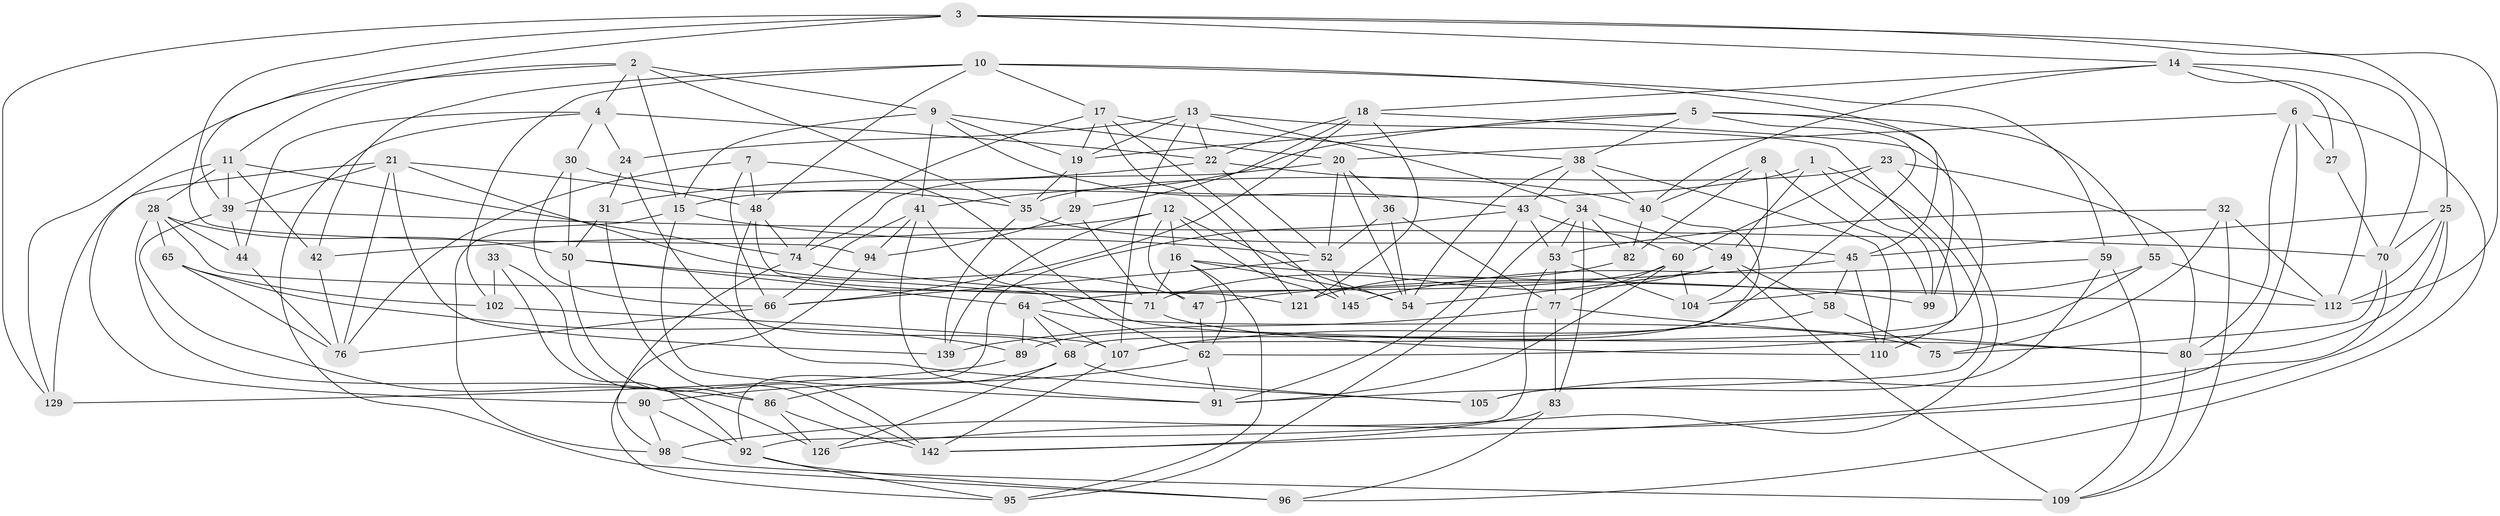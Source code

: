 // Generated by graph-tools (version 1.1) at 2025/24/03/03/25 07:24:27]
// undirected, 91 vertices, 233 edges
graph export_dot {
graph [start="1"]
  node [color=gray90,style=filled];
  1;
  2 [super="+133"];
  3 [super="+100"];
  4 [super="+57"];
  5 [super="+103"];
  6 [super="+140"];
  7;
  8;
  9 [super="+67"];
  10 [super="+106"];
  11 [super="+79"];
  12 [super="+61"];
  13 [super="+85"];
  14 [super="+69"];
  15 [super="+134"];
  16 [super="+117"];
  17 [super="+37"];
  18 [super="+136"];
  19 [super="+81"];
  20 [super="+130"];
  21 [super="+78"];
  22 [super="+26"];
  23;
  24;
  25 [super="+101"];
  27;
  28 [super="+46"];
  29;
  30;
  31;
  32;
  33;
  34 [super="+115"];
  35 [super="+88"];
  36;
  38 [super="+119"];
  39 [super="+51"];
  40 [super="+137"];
  41 [super="+87"];
  42;
  43 [super="+132"];
  44;
  45 [super="+97"];
  47;
  48 [super="+123"];
  49 [super="+113"];
  50 [super="+108"];
  52 [super="+63"];
  53 [super="+56"];
  54 [super="+143"];
  55;
  58;
  59;
  60 [super="+138"];
  62 [super="+141"];
  64 [super="+84"];
  65;
  66 [super="+120"];
  68 [super="+72"];
  70 [super="+73"];
  71 [super="+131"];
  74 [super="+128"];
  75;
  76 [super="+125"];
  77 [super="+111"];
  80 [super="+135"];
  82;
  83;
  86 [super="+93"];
  89;
  90;
  91 [super="+124"];
  92 [super="+122"];
  94;
  95;
  96;
  98 [super="+127"];
  99;
  102;
  104;
  105;
  107 [super="+114"];
  109 [super="+118"];
  110;
  112 [super="+116"];
  121;
  126;
  129;
  139;
  142 [super="+144"];
  145;
  1 -- 49;
  1 -- 15;
  1 -- 99;
  1 -- 91;
  2 -- 15;
  2 -- 129;
  2 -- 35;
  2 -- 9;
  2 -- 11;
  2 -- 4;
  3 -- 14;
  3 -- 129;
  3 -- 94;
  3 -- 39;
  3 -- 25;
  3 -- 112;
  4 -- 24;
  4 -- 30;
  4 -- 96;
  4 -- 44;
  4 -- 22;
  5 -- 89;
  5 -- 99;
  5 -- 38;
  5 -- 55;
  5 -- 19;
  5 -- 41;
  6 -- 142;
  6 -- 27 [weight=2];
  6 -- 96;
  6 -- 20;
  6 -- 80;
  7 -- 76;
  7 -- 48;
  7 -- 66;
  7 -- 80;
  8 -- 82;
  8 -- 104;
  8 -- 99;
  8 -- 40;
  9 -- 19;
  9 -- 20;
  9 -- 41;
  9 -- 15;
  9 -- 43;
  10 -- 17;
  10 -- 59;
  10 -- 45;
  10 -- 48;
  10 -- 42;
  10 -- 102;
  11 -- 39;
  11 -- 42;
  11 -- 90;
  11 -- 28;
  11 -- 74;
  12 -- 139;
  12 -- 54;
  12 -- 42;
  12 -- 16;
  12 -- 145;
  12 -- 47;
  13 -- 22;
  13 -- 110;
  13 -- 34;
  13 -- 24;
  13 -- 107;
  13 -- 19;
  14 -- 18;
  14 -- 40;
  14 -- 27;
  14 -- 112;
  14 -- 70;
  15 -- 52;
  15 -- 98;
  15 -- 91;
  16 -- 95;
  16 -- 62;
  16 -- 54;
  16 -- 71;
  16 -- 112;
  17 -- 145;
  17 -- 74;
  17 -- 121;
  17 -- 38;
  17 -- 19;
  18 -- 121;
  18 -- 22;
  18 -- 29;
  18 -- 66;
  18 -- 107;
  19 -- 35;
  19 -- 29;
  20 -- 36;
  20 -- 52;
  20 -- 74;
  20 -- 54;
  21 -- 139;
  21 -- 39;
  21 -- 76;
  21 -- 48;
  21 -- 129;
  21 -- 47;
  22 -- 52;
  22 -- 31;
  22 -- 40;
  23 -- 35;
  23 -- 80;
  23 -- 98;
  23 -- 60;
  24 -- 68;
  24 -- 31;
  25 -- 70;
  25 -- 45;
  25 -- 80;
  25 -- 126;
  25 -- 112;
  27 -- 70;
  28 -- 65;
  28 -- 44;
  28 -- 121;
  28 -- 126;
  28 -- 50;
  29 -- 94;
  29 -- 71;
  30 -- 66;
  30 -- 35;
  30 -- 50;
  31 -- 50;
  31 -- 142;
  32 -- 75;
  32 -- 112;
  32 -- 53;
  32 -- 109;
  33 -- 86 [weight=2];
  33 -- 102;
  33 -- 92;
  34 -- 83;
  34 -- 82;
  34 -- 95;
  34 -- 49;
  34 -- 53;
  35 -- 139;
  35 -- 45;
  36 -- 77;
  36 -- 52;
  36 -- 54;
  38 -- 110;
  38 -- 40;
  38 -- 54;
  38 -- 43;
  39 -- 70;
  39 -- 44;
  39 -- 86;
  40 -- 82;
  40 -- 68;
  41 -- 94;
  41 -- 91;
  41 -- 66;
  41 -- 62;
  42 -- 76;
  43 -- 60;
  43 -- 91;
  43 -- 53;
  43 -- 92;
  44 -- 76;
  45 -- 47;
  45 -- 58;
  45 -- 110;
  47 -- 62;
  48 -- 71;
  48 -- 105;
  48 -- 74;
  49 -- 58;
  49 -- 54;
  49 -- 71;
  49 -- 109;
  50 -- 142;
  50 -- 71;
  50 -- 64;
  52 -- 66;
  52 -- 145;
  53 -- 104;
  53 -- 92;
  53 -- 77;
  55 -- 104;
  55 -- 112;
  55 -- 62;
  58 -- 107;
  58 -- 75;
  59 -- 145;
  59 -- 105;
  59 -- 109;
  60 -- 77;
  60 -- 64;
  60 -- 104;
  60 -- 91;
  62 -- 90;
  62 -- 91;
  64 -- 75;
  64 -- 89;
  64 -- 68;
  64 -- 107;
  65 -- 102;
  65 -- 89;
  65 -- 76;
  66 -- 76;
  68 -- 126;
  68 -- 105;
  68 -- 86;
  70 -- 105;
  70 -- 75;
  71 -- 110;
  74 -- 99;
  74 -- 98;
  77 -- 83;
  77 -- 80;
  77 -- 139;
  80 -- 109;
  82 -- 121;
  83 -- 96;
  83 -- 142;
  86 -- 126;
  86 -- 142;
  89 -- 129;
  90 -- 98;
  90 -- 92;
  92 -- 96;
  92 -- 95;
  94 -- 95;
  98 -- 109 [weight=2];
  102 -- 107;
  107 -- 142;
}
